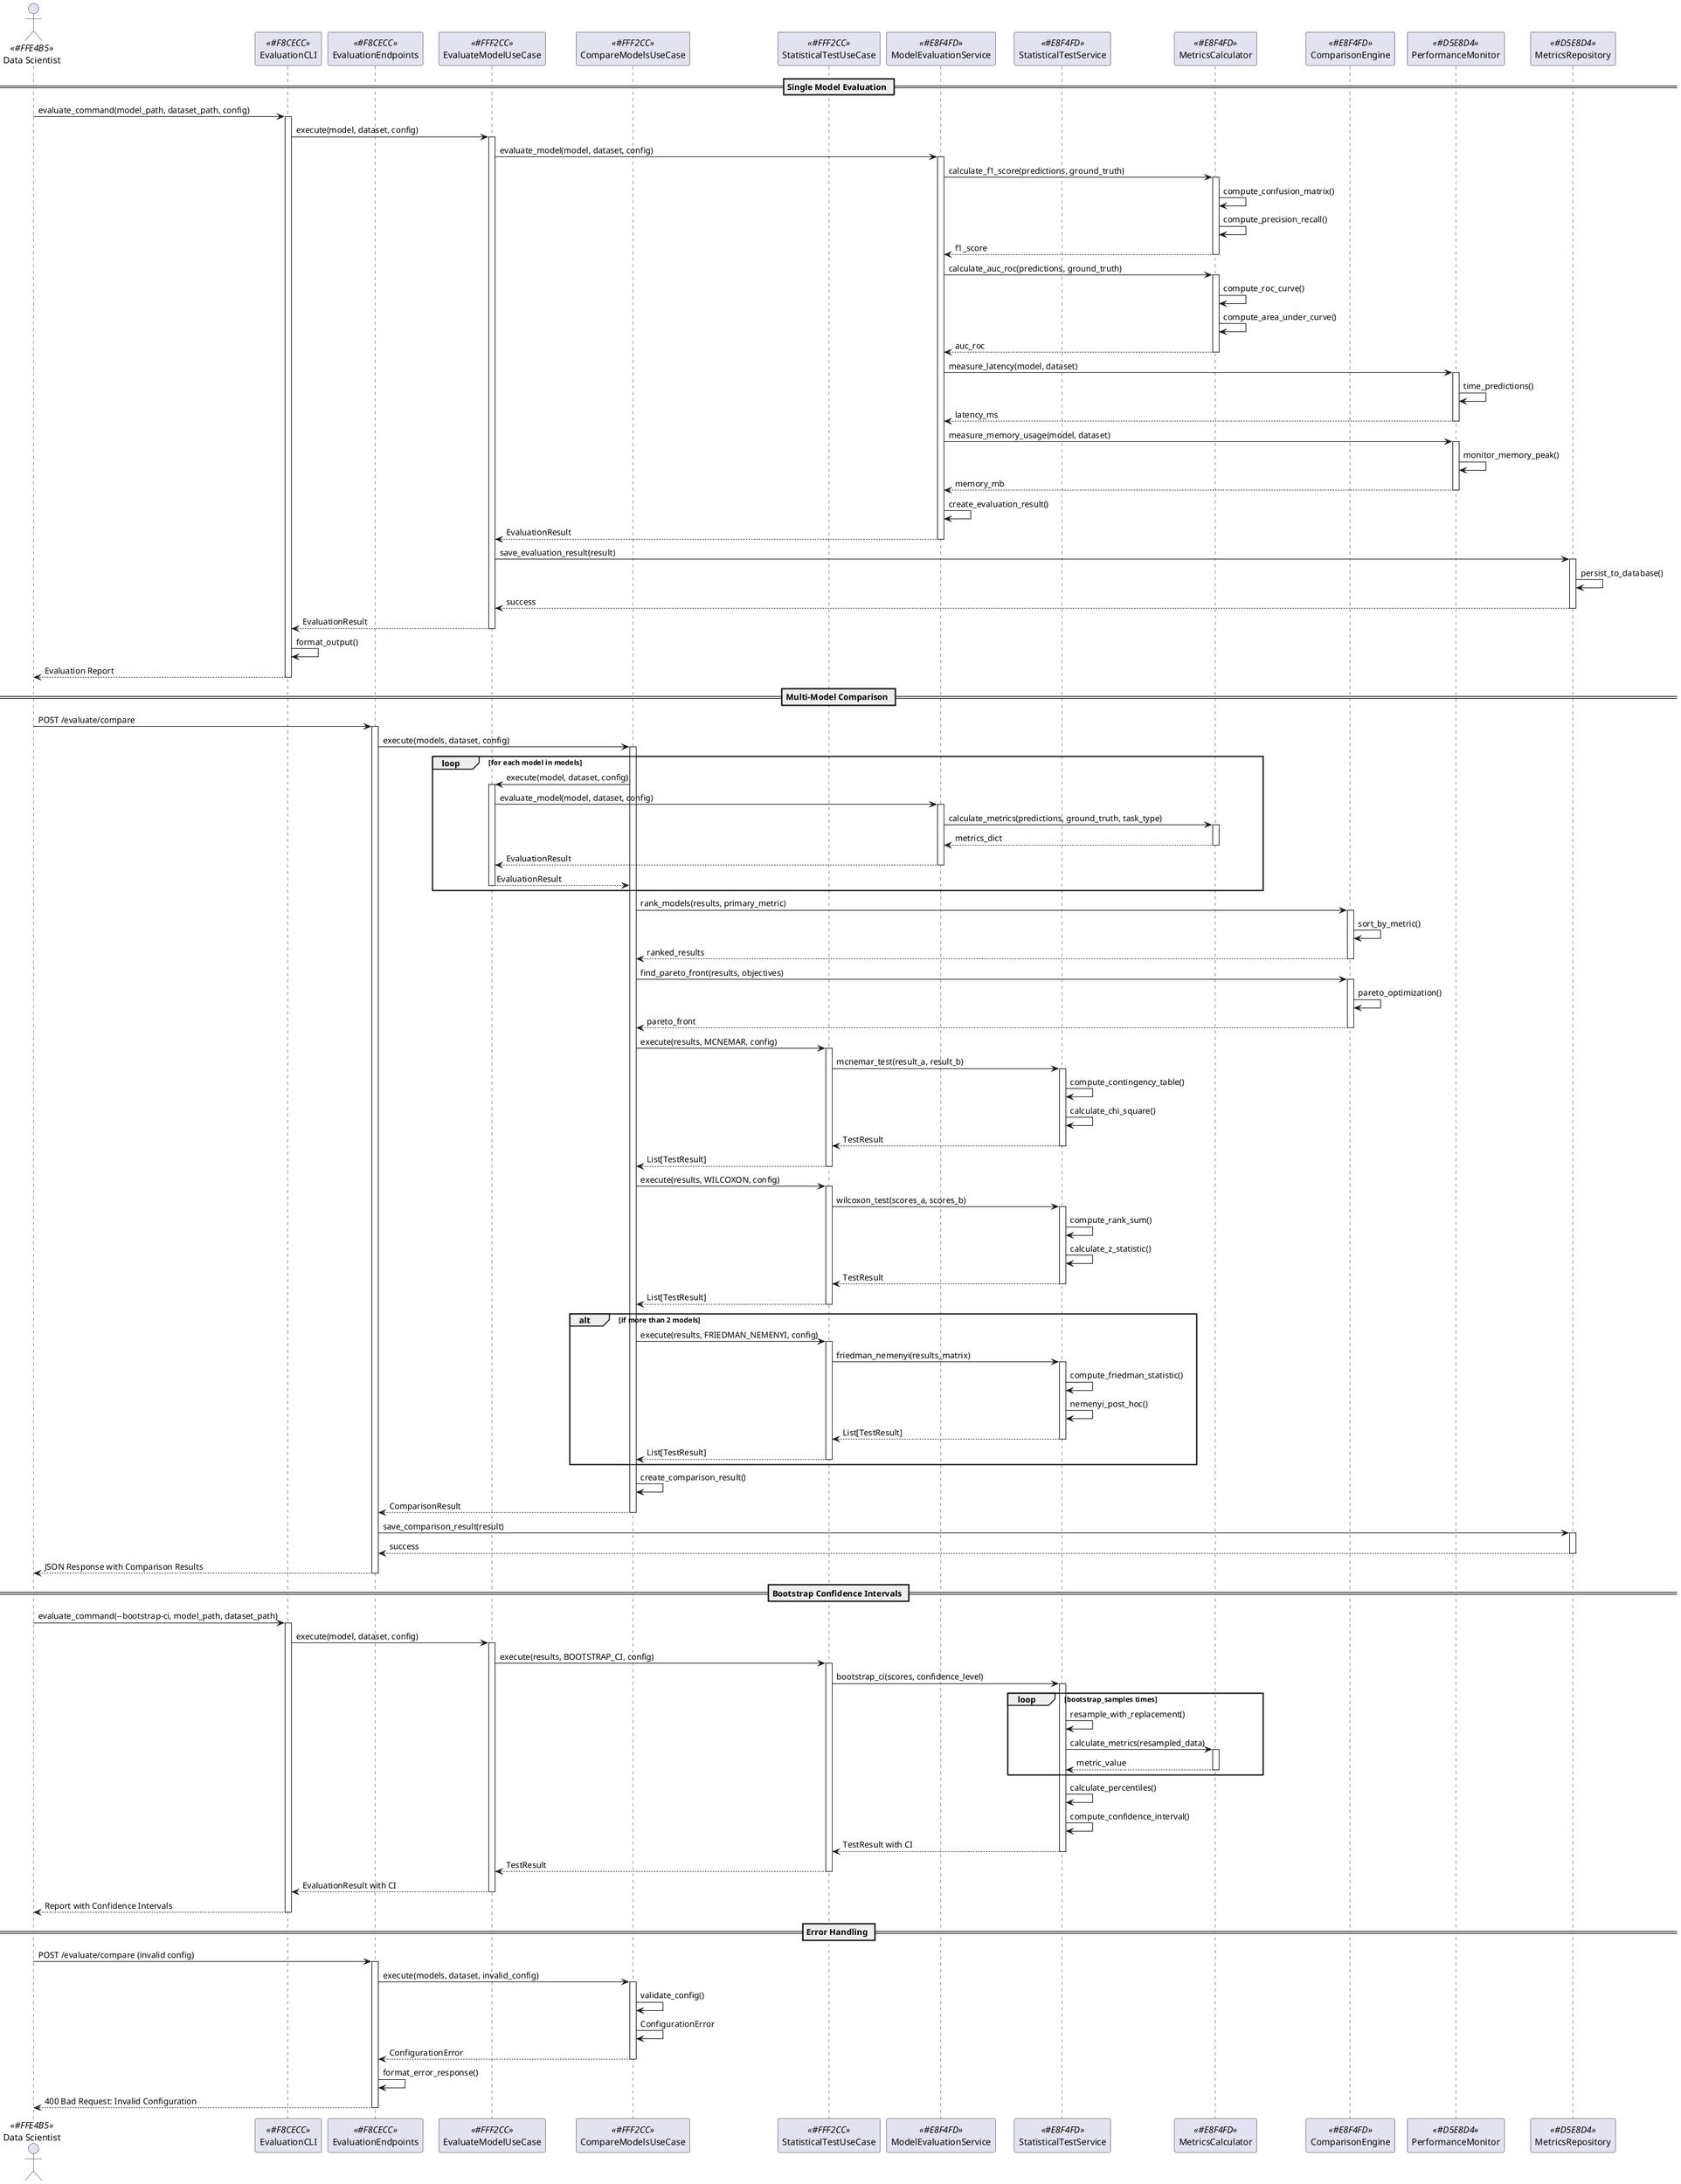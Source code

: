 @startuml Model Evaluation System - Sequence Diagram

!define ACTOR_COLOR #FFE4B5
!define PRESENTATION_COLOR #F8CECC
!define APPLICATION_COLOR #FFF2CC
!define DOMAIN_COLOR #E8F4FD
!define INFRASTRUCTURE_COLOR #D5E8D4

actor "Data Scientist" as DS <<ACTOR_COLOR>>
participant "EvaluationCLI" as CLI <<PRESENTATION_COLOR>>
participant "EvaluationEndpoints" as API <<PRESENTATION_COLOR>>
participant "EvaluateModelUseCase" as EvalUC <<APPLICATION_COLOR>>
participant "CompareModelsUseCase" as CompUC <<APPLICATION_COLOR>>
participant "StatisticalTestUseCase" as StatUC <<APPLICATION_COLOR>>
participant "ModelEvaluationService" as EvalSvc <<DOMAIN_COLOR>>
participant "StatisticalTestService" as StatSvc <<DOMAIN_COLOR>>
participant "MetricsCalculator" as MetricsCalc <<DOMAIN_COLOR>>
participant "ComparisonEngine" as CompEngine <<DOMAIN_COLOR>>
participant "PerformanceMonitor" as PerfMon <<INFRASTRUCTURE_COLOR>>
participant "MetricsRepository" as Repo <<INFRASTRUCTURE_COLOR>>

== Single Model Evaluation ==

DS -> CLI: evaluate_command(model_path, dataset_path, config)
activate CLI

CLI -> EvalUC: execute(model, dataset, config)
activate EvalUC

EvalUC -> EvalSvc: evaluate_model(model, dataset, config)
activate EvalSvc

EvalSvc -> MetricsCalc: calculate_f1_score(predictions, ground_truth)
activate MetricsCalc
MetricsCalc -> MetricsCalc: compute_confusion_matrix()
MetricsCalc -> MetricsCalc: compute_precision_recall()
MetricsCalc --> EvalSvc: f1_score
deactivate MetricsCalc

EvalSvc -> MetricsCalc: calculate_auc_roc(predictions, ground_truth)
activate MetricsCalc
MetricsCalc -> MetricsCalc: compute_roc_curve()
MetricsCalc -> MetricsCalc: compute_area_under_curve()
MetricsCalc --> EvalSvc: auc_roc
deactivate MetricsCalc

EvalSvc -> PerfMon: measure_latency(model, dataset)
activate PerfMon
PerfMon -> PerfMon: time_predictions()
PerfMon --> EvalSvc: latency_ms
deactivate PerfMon

EvalSvc -> PerfMon: measure_memory_usage(model, dataset)
activate PerfMon
PerfMon -> PerfMon: monitor_memory_peak()
PerfMon --> EvalSvc: memory_mb
deactivate PerfMon

EvalSvc -> EvalSvc: create_evaluation_result()
EvalSvc --> EvalUC: EvaluationResult
deactivate EvalSvc

EvalUC -> Repo: save_evaluation_result(result)
activate Repo
Repo -> Repo: persist_to_database()
Repo --> EvalUC: success
deactivate Repo

EvalUC --> CLI: EvaluationResult
deactivate EvalUC

CLI -> CLI: format_output()
CLI --> DS: Evaluation Report
deactivate CLI

== Multi-Model Comparison ==

DS -> API: POST /evaluate/compare
activate API

API -> CompUC: execute(models, dataset, config)
activate CompUC

loop for each model in models
    CompUC -> EvalUC: execute(model, dataset, config)
    activate EvalUC
    EvalUC -> EvalSvc: evaluate_model(model, dataset, config)
    activate EvalSvc
    EvalSvc -> MetricsCalc: calculate_metrics(predictions, ground_truth, task_type)
    activate MetricsCalc
    MetricsCalc --> EvalSvc: metrics_dict
    deactivate MetricsCalc
    EvalSvc --> EvalUC: EvaluationResult
    deactivate EvalSvc
    EvalUC --> CompUC: EvaluationResult
    deactivate EvalUC
end

CompUC -> CompEngine: rank_models(results, primary_metric)
activate CompEngine
CompEngine -> CompEngine: sort_by_metric()
CompEngine --> CompUC: ranked_results
deactivate CompEngine

CompUC -> CompEngine: find_pareto_front(results, objectives)
activate CompEngine
CompEngine -> CompEngine: pareto_optimization()
CompEngine --> CompUC: pareto_front
deactivate CompEngine

CompUC -> StatUC: execute(results, MCNEMAR, config)
activate StatUC
StatUC -> StatSvc: mcnemar_test(result_a, result_b)
activate StatSvc
StatSvc -> StatSvc: compute_contingency_table()
StatSvc -> StatSvc: calculate_chi_square()
StatSvc --> StatUC: TestResult
deactivate StatSvc
StatUC --> CompUC: List[TestResult]
deactivate StatUC

CompUC -> StatUC: execute(results, WILCOXON, config)
activate StatUC
StatUC -> StatSvc: wilcoxon_test(scores_a, scores_b)
activate StatSvc
StatSvc -> StatSvc: compute_rank_sum()
StatSvc -> StatSvc: calculate_z_statistic()
StatSvc --> StatUC: TestResult
deactivate StatSvc
StatUC --> CompUC: List[TestResult]
deactivate StatUC

alt if more than 2 models
    CompUC -> StatUC: execute(results, FRIEDMAN_NEMENYI, config)
    activate StatUC
    StatUC -> StatSvc: friedman_nemenyi(results_matrix)
    activate StatSvc
    StatSvc -> StatSvc: compute_friedman_statistic()
    StatSvc -> StatSvc: nemenyi_post_hoc()
    StatSvc --> StatUC: List[TestResult]
    deactivate StatSvc
    StatUC --> CompUC: List[TestResult]
    deactivate StatUC
end

CompUC -> CompUC: create_comparison_result()
CompUC --> API: ComparisonResult
deactivate CompUC

API -> Repo: save_comparison_result(result)
activate Repo
Repo --> API: success
deactivate Repo

API --> DS: JSON Response with Comparison Results
deactivate API

== Bootstrap Confidence Intervals ==

DS -> CLI: evaluate_command(--bootstrap-ci, model_path, dataset_path)
activate CLI

CLI -> EvalUC: execute(model, dataset, config)
activate EvalUC

EvalUC -> StatUC: execute(results, BOOTSTRAP_CI, config)
activate StatUC

StatUC -> StatSvc: bootstrap_ci(scores, confidence_level)
activate StatSvc

loop bootstrap_samples times
    StatSvc -> StatSvc: resample_with_replacement()
    StatSvc -> MetricsCalc: calculate_metrics(resampled_data)
    activate MetricsCalc
    MetricsCalc --> StatSvc: metric_value
    deactivate MetricsCalc
end

StatSvc -> StatSvc: calculate_percentiles()
StatSvc -> StatSvc: compute_confidence_interval()
StatSvc --> StatUC: TestResult with CI
deactivate StatSvc

StatUC --> EvalUC: TestResult
deactivate StatUC

EvalUC --> CLI: EvaluationResult with CI
deactivate EvalUC

CLI --> DS: Report with Confidence Intervals
deactivate CLI

== Error Handling ==

DS -> API: POST /evaluate/compare (invalid config)
activate API

API -> CompUC: execute(models, dataset, invalid_config)
activate CompUC

CompUC -> CompUC: validate_config()
CompUC -> CompUC: ConfigurationError

CompUC --> API: ConfigurationError
deactivate CompUC

API -> API: format_error_response()
API --> DS: 400 Bad Request: Invalid Configuration
deactivate API

@enduml
